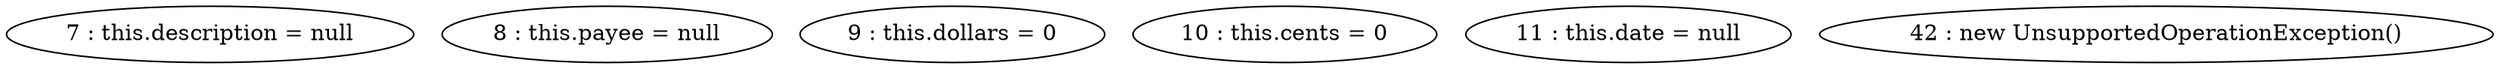 digraph G {
"7 : this.description = null"
"8 : this.payee = null"
"9 : this.dollars = 0"
"10 : this.cents = 0"
"11 : this.date = null"
"42 : new UnsupportedOperationException()"
}